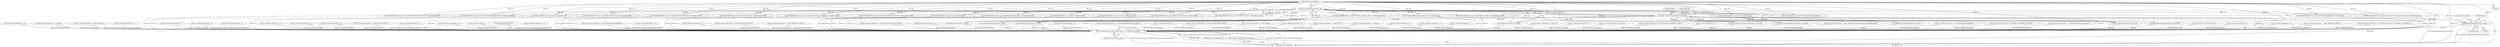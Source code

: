 digraph "0_VeraCrypt_f30f9339c9a0b9bbcc6f5ad38804af39db1f479e@API" {
"1002848" [label="(Call,ReopenBootVolumeHeader (Irp, irpSp))"];
"1000132" [label="(Call,IoGetCurrentIrpStackLocation (Irp))"];
"1000127" [label="(MethodParameterIn,PIRP Irp)"];
"1000130" [label="(Call,irpSp = IoGetCurrentIrpStackLocation (Irp))"];
"1003188" [label="(Call,TCCompleteIrp (Irp, Irp->IoStatus.Status, Irp->IoStatus.Information))"];
"1003187" [label="(Return,return TCCompleteIrp (Irp, Irp->IoStatus.Status, Irp->IoStatus.Information);)"];
"1000281" [label="(Call,ValidateIOBufferSize (Irp, sizeof (int), ValidateOutput))"];
"1001775" [label="(Call,Irp->IoStatus.Information = sizeof (RESOLVE_SYMLINK_STRUCT))"];
"1003062" [label="(Call,Irp->IoStatus.Information = 0)"];
"1002849" [label="(Identifier,Irp)"];
"1002098" [label="(Call,ValidateIOBufferSize (Irp, sizeof (DISK_GEOMETRY_EX_STRUCT), ValidateInputOutput))"];
"1001146" [label="(Call,Irp->IoStatus.Information = 0)"];
"1002853" [label="(Call,GetBootLoaderFingerprint (Irp, irpSp))"];
"1002014" [label="(Call,Irp->IoStatus.Information = sizeof (DISK_PARTITION_INFO_STRUCT))"];
"1001736" [label="(Call,ValidateIOBufferSize (Irp, sizeof (RESOLVE_SYMLINK_STRUCT), ValidateInputOutput))"];
"1001090" [label="(Call,Irp->IoStatus.Information = 0)"];
"1001459" [label="(Call,ValidateIOBufferSize (Irp, sizeof (VOLUME_PROPERTIES_STRUCT), ValidateInputOutput))"];
"1002951" [label="(Call,GetDecoySystemWipeStatus (Irp, irpSp))"];
"1003200" [label="(MethodReturn,NTSTATUS)"];
"1000166" [label="(Call,Irp->IoStatus.Information = sizeof (LONG))"];
"1000335" [label="(Call,Irp->IoStatus.Information = sizeof (int))"];
"1003045" [label="(Call,Irp->IoStatus.Information = 0)"];
"1002563" [label="(Call,Irp->IoStatus.Information = 0)"];
"1000772" [label="(Call,Irp->IoStatus.Information = 0)"];
"1002906" [label="(Call,StartDecoySystemWipe (DeviceObject, Irp, irpSp))"];
"1002817" [label="(Call,GetBootEncryptionStatus (Irp, irpSp))"];
"1002080" [label="(Call,Irp->IoStatus.Information = sizeof (DISK_GEOMETRY_STRUCT))"];
"1000147" [label="(Call,ValidateIOBufferSize (Irp, sizeof (LONG), ValidateOutput))"];
"1002883" [label="(Call,Irp->IoStatus.Information = sizeof (int))"];
"1002808" [label="(Call,Irp->IoStatus.Information = 0)"];
"1000220" [label="(Call,ValidateIOBufferSize (Irp, sizeof (int), ValidateOutput))"];
"1000128" [label="(Block,)"];
"1000263" [label="(Call,Irp->IoStatus.Information = sizeof (int))"];
"1000132" [label="(Call,IoGetCurrentIrpStackLocation (Irp))"];
"1002670" [label="(Call,ValidateIOBufferSize (Irp, sizeof (UNMOUNT_STRUCT), ValidateInputOutput))"];
"1003187" [label="(Return,return TCCompleteIrp (Irp, Irp->IoStatus.Status, Irp->IoStatus.Information);)"];
"1001725" [label="(Call,Irp->IoStatus.Information = sizeof (VOLUME_PROPERTIES_STRUCT))"];
"1000143" [label="(Block,)"];
"1002435" [label="(Call,Irp->IoStatus.Information = 0)"];
"1001793" [label="(Call,ValidateIOBufferSize (Irp, sizeof (DISK_PARTITION_INFO_STRUCT), ValidateInputOutput))"];
"1003118" [label="(Call,Irp->IoStatus.Information = sizeof (*request))"];
"1001054" [label="(Call,Irp->IoStatus.Information = 0)"];
"1003195" [label="(Call,Irp->IoStatus.Information)"];
"1002864" [label="(Call,ValidateIOBufferSize (Irp, sizeof (int), ValidateOutput))"];
"1002850" [label="(Identifier,irpSp)"];
"1001182" [label="(Call,ValidateIOBufferSize (Irp, sizeof (MOUNT_LIST_STRUCT), ValidateOutput))"];
"1003007" [label="(Call,Irp->IoStatus.Information = sizeof (GetWarningFlagsRequest))"];
"1001443" [label="(Call,Irp->IoStatus.Information = irpSp->Parameters.DeviceIoControl.OutputBufferLength)"];
"1002296" [label="(Call,Irp->IoStatus.Information = sizeof (DISK_GEOMETRY_EX_STRUCT))"];
"1002414" [label="(Call,Irp->IoStatus.Information = sizeof (ProbeRealDriveSizeRequest))"];
"1003152" [label="(Call,NT_SUCCESS (Irp->IoStatus.Status))"];
"1002926" [label="(Call,Irp->IoStatus.Information = 0)"];
"1000374" [label="(Call,ValidateIOBufferSize (Irp, sizeof (OPEN_TEST_STRUCT), ValidateInputOutput))"];
"1003189" [label="(Identifier,Irp)"];
"1001172" [label="(Call,Irp->IoStatus.Information = 0)"];
"1002474" [label="(Call,ValidateIOBufferSize (Irp, sizeof (MOUNT_STRUCT), ValidateInputOutput))"];
"1002330" [label="(Call,ValidateIOBufferSize (Irp, sizeof (ProbeRealDriveSizeRequest), ValidateInputOutput))"];
"1002722" [label="(Call,Irp->IoStatus.Information = sizeof (UNMOUNT_STRUCT))"];
"1000715" [label="(Call,Irp->IoStatus.Information = NT_SUCCESS (ntStatus) ? sizeof (OPEN_TEST_STRUCT) : 0)"];
"1002822" [label="(Call,Irp->IoStatus.Information = 0)"];
"1000202" [label="(Call,Irp->IoStatus.Information = sizeof (int))"];
"1000758" [label="(Call,ValidateIOBufferSize (Irp, sizeof (GetSystemDriveConfigurationRequest), ValidateInputOutput))"];
"1001036" [label="(Call,Irp->IoStatus.Information = sizeof (*request))"];
"1001406" [label="(Call,ValidateIOBufferSize (Irp, sizeof (uint32), ValidateOutput))"];
"1000127" [label="(MethodParameterIn,PIRP Irp)"];
"1002910" [label="(Call,Irp->IoStatus.Information = 0)"];
"1002858" [label="(Call,GetBootEncryptionAlgorithmName (Irp, irpSp))"];
"1002788" [label="(Call,StartBootEncryptionSetup (DeviceObject, Irp, irpSp))"];
"1001126" [label="(Call,Irp->IoStatus.Information = 0)"];
"1002965" [label="(Call,Irp->IoStatus.Information = 0)"];
"1002792" [label="(Call,Irp->IoStatus.Information = 0)"];
"1002975" [label="(Call,ValidateIOBufferSize (Irp, sizeof (GetWarningFlagsRequest), ValidateOutput))"];
"1003136" [label="(Call,Irp->IoStatus.Information = 0)"];
"1003073" [label="(Call,ValidateIOBufferSize (Irp, sizeof (GetSystemDriveDumpConfigRequest), ValidateOutput))"];
"1003188" [label="(Call,TCCompleteIrp (Irp, Irp->IoStatus.Status, Irp->IoStatus.Information))"];
"1002942" [label="(Call,Irp->IoStatus.Information = 0)"];
"1001070" [label="(Call,Irp->IoStatus.Information = 0)"];
"1002587" [label="(Call,Irp->IoStatus.Information = sizeof (MOUNT_STRUCT))"];
"1000847" [label="(Call,Irp->IoStatus.Information = 0)"];
"1002843" [label="(Call,GetBootLoaderVersion (Irp, irpSp))"];
"1003146" [label="(Call,TCCompleteIrp (Irp, STATUS_INVALID_DEVICE_REQUEST, 0))"];
"1002848" [label="(Call,ReopenBootVolumeHeader (Irp, irpSp))"];
"1001489" [label="(Call,Irp->IoStatus.Information = 0)"];
"1003190" [label="(Call,Irp->IoStatus.Status)"];
"1000131" [label="(Identifier,irpSp)"];
"1000133" [label="(Identifier,Irp)"];
"1003180" [label="(Call,Dump (\"IOCTL error 0x%08x\n\", Irp->IoStatus.Status))"];
"1002379" [label="(Call,Irp->IoStatus.Information = 0)"];
"1002838" [label="(Call,GetBootDriveVolumeProperties (Irp, irpSp))"];
"1000184" [label="(Call,ValidateIOBufferSize (Irp, sizeof (int), ValidateOutput))"];
"1002740" [label="(Call,ValidateIOBufferSize (Irp, sizeof (UNMOUNT_STRUCT), ValidateInputOutput))"];
"1002456" [label="(Call,Irp->IoStatus.Information = sizeof (ProbeRealDriveSizeRequest))"];
"1002320" [label="(Call,Irp->IoStatus.Information = 0)"];
"1000139" [label="(Identifier,irpSp)"];
"1002032" [label="(Call,ValidateIOBufferSize (Irp, sizeof (DISK_GEOMETRY_STRUCT), ValidateInputOutput))"];
"1002962" [label="(Call,WriteBootDriveSector (Irp, irpSp))"];
"1000130" [label="(Call,irpSp = IoGetCurrentIrpStackLocation (Irp))"];
"1001107" [label="(Call,Irp->IoStatus.Information = 0)"];
"1002851" [label="(ControlStructure,break;)"];
"1001395" [label="(Call,Irp->IoStatus.Information = sizeof (MOUNT_LIST_STRUCT))"];
"1002765" [label="(Call,Irp->IoStatus.Information = sizeof (UNMOUNT_STRUCT))"];
"1002848" -> "1000143"  [label="AST: "];
"1002848" -> "1002850"  [label="CFG: "];
"1002849" -> "1002848"  [label="AST: "];
"1002850" -> "1002848"  [label="AST: "];
"1002851" -> "1002848"  [label="CFG: "];
"1002848" -> "1003200"  [label="DDG: irpSp"];
"1002848" -> "1003200"  [label="DDG: ReopenBootVolumeHeader (Irp, irpSp)"];
"1000132" -> "1002848"  [label="DDG: Irp"];
"1000127" -> "1002848"  [label="DDG: Irp"];
"1000130" -> "1002848"  [label="DDG: irpSp"];
"1002848" -> "1003188"  [label="DDG: Irp"];
"1000132" -> "1000130"  [label="AST: "];
"1000132" -> "1000133"  [label="CFG: "];
"1000133" -> "1000132"  [label="AST: "];
"1000130" -> "1000132"  [label="CFG: "];
"1000132" -> "1000130"  [label="DDG: Irp"];
"1000127" -> "1000132"  [label="DDG: Irp"];
"1000132" -> "1000147"  [label="DDG: Irp"];
"1000132" -> "1000184"  [label="DDG: Irp"];
"1000132" -> "1000220"  [label="DDG: Irp"];
"1000132" -> "1000281"  [label="DDG: Irp"];
"1000132" -> "1000374"  [label="DDG: Irp"];
"1000132" -> "1000758"  [label="DDG: Irp"];
"1000132" -> "1001182"  [label="DDG: Irp"];
"1000132" -> "1001406"  [label="DDG: Irp"];
"1000132" -> "1001459"  [label="DDG: Irp"];
"1000132" -> "1001736"  [label="DDG: Irp"];
"1000132" -> "1001793"  [label="DDG: Irp"];
"1000132" -> "1002032"  [label="DDG: Irp"];
"1000132" -> "1002098"  [label="DDG: Irp"];
"1000132" -> "1002330"  [label="DDG: Irp"];
"1000132" -> "1002474"  [label="DDG: Irp"];
"1000132" -> "1002670"  [label="DDG: Irp"];
"1000132" -> "1002740"  [label="DDG: Irp"];
"1000132" -> "1002788"  [label="DDG: Irp"];
"1000132" -> "1002817"  [label="DDG: Irp"];
"1000132" -> "1002838"  [label="DDG: Irp"];
"1000132" -> "1002843"  [label="DDG: Irp"];
"1000132" -> "1002853"  [label="DDG: Irp"];
"1000132" -> "1002858"  [label="DDG: Irp"];
"1000132" -> "1002864"  [label="DDG: Irp"];
"1000132" -> "1002906"  [label="DDG: Irp"];
"1000132" -> "1002951"  [label="DDG: Irp"];
"1000132" -> "1002962"  [label="DDG: Irp"];
"1000132" -> "1002975"  [label="DDG: Irp"];
"1000132" -> "1003073"  [label="DDG: Irp"];
"1000132" -> "1003146"  [label="DDG: Irp"];
"1000132" -> "1003188"  [label="DDG: Irp"];
"1000127" -> "1000124"  [label="AST: "];
"1000127" -> "1003200"  [label="DDG: Irp"];
"1000127" -> "1000147"  [label="DDG: Irp"];
"1000127" -> "1000184"  [label="DDG: Irp"];
"1000127" -> "1000220"  [label="DDG: Irp"];
"1000127" -> "1000281"  [label="DDG: Irp"];
"1000127" -> "1000374"  [label="DDG: Irp"];
"1000127" -> "1000758"  [label="DDG: Irp"];
"1000127" -> "1001182"  [label="DDG: Irp"];
"1000127" -> "1001406"  [label="DDG: Irp"];
"1000127" -> "1001459"  [label="DDG: Irp"];
"1000127" -> "1001736"  [label="DDG: Irp"];
"1000127" -> "1001793"  [label="DDG: Irp"];
"1000127" -> "1002032"  [label="DDG: Irp"];
"1000127" -> "1002098"  [label="DDG: Irp"];
"1000127" -> "1002330"  [label="DDG: Irp"];
"1000127" -> "1002474"  [label="DDG: Irp"];
"1000127" -> "1002670"  [label="DDG: Irp"];
"1000127" -> "1002740"  [label="DDG: Irp"];
"1000127" -> "1002788"  [label="DDG: Irp"];
"1000127" -> "1002817"  [label="DDG: Irp"];
"1000127" -> "1002838"  [label="DDG: Irp"];
"1000127" -> "1002843"  [label="DDG: Irp"];
"1000127" -> "1002853"  [label="DDG: Irp"];
"1000127" -> "1002858"  [label="DDG: Irp"];
"1000127" -> "1002864"  [label="DDG: Irp"];
"1000127" -> "1002906"  [label="DDG: Irp"];
"1000127" -> "1002951"  [label="DDG: Irp"];
"1000127" -> "1002962"  [label="DDG: Irp"];
"1000127" -> "1002975"  [label="DDG: Irp"];
"1000127" -> "1003073"  [label="DDG: Irp"];
"1000127" -> "1003146"  [label="DDG: Irp"];
"1000127" -> "1003188"  [label="DDG: Irp"];
"1000130" -> "1000128"  [label="AST: "];
"1000131" -> "1000130"  [label="AST: "];
"1000139" -> "1000130"  [label="CFG: "];
"1000130" -> "1003200"  [label="DDG: IoGetCurrentIrpStackLocation (Irp)"];
"1000130" -> "1003200"  [label="DDG: irpSp"];
"1000130" -> "1002788"  [label="DDG: irpSp"];
"1000130" -> "1002817"  [label="DDG: irpSp"];
"1000130" -> "1002838"  [label="DDG: irpSp"];
"1000130" -> "1002843"  [label="DDG: irpSp"];
"1000130" -> "1002853"  [label="DDG: irpSp"];
"1000130" -> "1002858"  [label="DDG: irpSp"];
"1000130" -> "1002906"  [label="DDG: irpSp"];
"1000130" -> "1002951"  [label="DDG: irpSp"];
"1000130" -> "1002962"  [label="DDG: irpSp"];
"1003188" -> "1003187"  [label="AST: "];
"1003188" -> "1003195"  [label="CFG: "];
"1003189" -> "1003188"  [label="AST: "];
"1003190" -> "1003188"  [label="AST: "];
"1003195" -> "1003188"  [label="AST: "];
"1003187" -> "1003188"  [label="CFG: "];
"1003188" -> "1003200"  [label="DDG: Irp->IoStatus.Status"];
"1003188" -> "1003200"  [label="DDG: Irp->IoStatus.Information"];
"1003188" -> "1003200"  [label="DDG: TCCompleteIrp (Irp, Irp->IoStatus.Status, Irp->IoStatus.Information)"];
"1003188" -> "1003200"  [label="DDG: Irp"];
"1003188" -> "1003187"  [label="DDG: TCCompleteIrp (Irp, Irp->IoStatus.Status, Irp->IoStatus.Information)"];
"1000184" -> "1003188"  [label="DDG: Irp"];
"1002906" -> "1003188"  [label="DDG: Irp"];
"1002838" -> "1003188"  [label="DDG: Irp"];
"1002951" -> "1003188"  [label="DDG: Irp"];
"1002098" -> "1003188"  [label="DDG: Irp"];
"1000147" -> "1003188"  [label="DDG: Irp"];
"1001736" -> "1003188"  [label="DDG: Irp"];
"1002670" -> "1003188"  [label="DDG: Irp"];
"1002962" -> "1003188"  [label="DDG: Irp"];
"1002858" -> "1003188"  [label="DDG: Irp"];
"1002032" -> "1003188"  [label="DDG: Irp"];
"1002330" -> "1003188"  [label="DDG: Irp"];
"1000220" -> "1003188"  [label="DDG: Irp"];
"1001459" -> "1003188"  [label="DDG: Irp"];
"1000374" -> "1003188"  [label="DDG: Irp"];
"1000281" -> "1003188"  [label="DDG: Irp"];
"1002474" -> "1003188"  [label="DDG: Irp"];
"1002817" -> "1003188"  [label="DDG: Irp"];
"1002788" -> "1003188"  [label="DDG: Irp"];
"1002864" -> "1003188"  [label="DDG: Irp"];
"1002843" -> "1003188"  [label="DDG: Irp"];
"1001182" -> "1003188"  [label="DDG: Irp"];
"1001793" -> "1003188"  [label="DDG: Irp"];
"1000758" -> "1003188"  [label="DDG: Irp"];
"1003073" -> "1003188"  [label="DDG: Irp"];
"1002740" -> "1003188"  [label="DDG: Irp"];
"1002975" -> "1003188"  [label="DDG: Irp"];
"1001406" -> "1003188"  [label="DDG: Irp"];
"1002853" -> "1003188"  [label="DDG: Irp"];
"1003180" -> "1003188"  [label="DDG: Irp->IoStatus.Status"];
"1003152" -> "1003188"  [label="DDG: Irp->IoStatus.Status"];
"1002014" -> "1003188"  [label="DDG: Irp->IoStatus.Information"];
"1001054" -> "1003188"  [label="DDG: Irp->IoStatus.Information"];
"1002456" -> "1003188"  [label="DDG: Irp->IoStatus.Information"];
"1001172" -> "1003188"  [label="DDG: Irp->IoStatus.Information"];
"1002926" -> "1003188"  [label="DDG: Irp->IoStatus.Information"];
"1002808" -> "1003188"  [label="DDG: Irp->IoStatus.Information"];
"1002563" -> "1003188"  [label="DDG: Irp->IoStatus.Information"];
"1001725" -> "1003188"  [label="DDG: Irp->IoStatus.Information"];
"1002965" -> "1003188"  [label="DDG: Irp->IoStatus.Information"];
"1000715" -> "1003188"  [label="DDG: Irp->IoStatus.Information"];
"1002722" -> "1003188"  [label="DDG: Irp->IoStatus.Information"];
"1000335" -> "1003188"  [label="DDG: Irp->IoStatus.Information"];
"1000772" -> "1003188"  [label="DDG: Irp->IoStatus.Information"];
"1001126" -> "1003188"  [label="DDG: Irp->IoStatus.Information"];
"1003136" -> "1003188"  [label="DDG: Irp->IoStatus.Information"];
"1003118" -> "1003188"  [label="DDG: Irp->IoStatus.Information"];
"1002414" -> "1003188"  [label="DDG: Irp->IoStatus.Information"];
"1001107" -> "1003188"  [label="DDG: Irp->IoStatus.Information"];
"1002080" -> "1003188"  [label="DDG: Irp->IoStatus.Information"];
"1002765" -> "1003188"  [label="DDG: Irp->IoStatus.Information"];
"1002296" -> "1003188"  [label="DDG: Irp->IoStatus.Information"];
"1002320" -> "1003188"  [label="DDG: Irp->IoStatus.Information"];
"1000166" -> "1003188"  [label="DDG: Irp->IoStatus.Information"];
"1001443" -> "1003188"  [label="DDG: Irp->IoStatus.Information"];
"1002587" -> "1003188"  [label="DDG: Irp->IoStatus.Information"];
"1001090" -> "1003188"  [label="DDG: Irp->IoStatus.Information"];
"1002792" -> "1003188"  [label="DDG: Irp->IoStatus.Information"];
"1000263" -> "1003188"  [label="DDG: Irp->IoStatus.Information"];
"1000202" -> "1003188"  [label="DDG: Irp->IoStatus.Information"];
"1002942" -> "1003188"  [label="DDG: Irp->IoStatus.Information"];
"1000847" -> "1003188"  [label="DDG: Irp->IoStatus.Information"];
"1003045" -> "1003188"  [label="DDG: Irp->IoStatus.Information"];
"1003007" -> "1003188"  [label="DDG: Irp->IoStatus.Information"];
"1002883" -> "1003188"  [label="DDG: Irp->IoStatus.Information"];
"1002435" -> "1003188"  [label="DDG: Irp->IoStatus.Information"];
"1002379" -> "1003188"  [label="DDG: Irp->IoStatus.Information"];
"1001036" -> "1003188"  [label="DDG: Irp->IoStatus.Information"];
"1002910" -> "1003188"  [label="DDG: Irp->IoStatus.Information"];
"1003062" -> "1003188"  [label="DDG: Irp->IoStatus.Information"];
"1002822" -> "1003188"  [label="DDG: Irp->IoStatus.Information"];
"1001146" -> "1003188"  [label="DDG: Irp->IoStatus.Information"];
"1001070" -> "1003188"  [label="DDG: Irp->IoStatus.Information"];
"1001489" -> "1003188"  [label="DDG: Irp->IoStatus.Information"];
"1001775" -> "1003188"  [label="DDG: Irp->IoStatus.Information"];
"1001395" -> "1003188"  [label="DDG: Irp->IoStatus.Information"];
"1003187" -> "1000128"  [label="AST: "];
"1003200" -> "1003187"  [label="CFG: "];
"1003187" -> "1003200"  [label="DDG: <RET>"];
}
